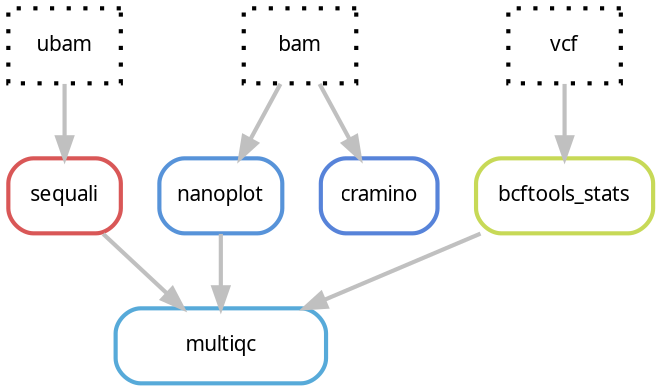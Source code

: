 digraph snakemake_dag {
	graph [bb="0,0,292,180",
		bgcolor=white,
		margin=0
	];
	node [fontname=sans,
		fontsize=10,
		label="\N",
		penwidth=2,
		shape=box,
		style=rounded
	];
	edge [color=grey,
		penwidth=2
	];
	1	 [color="0.56 0.6 0.85",
		height=0.5,
		label=multiqc,
		pos="129,90",
		width=1.4028];
	2	 [color="0.00 0.6 0.85",
		height=0.5,
		label=sequali,
		pos="27,162",
		width=0.75];
	2 -> 1	 [pos="e,103.27,108.16 52.739,143.83 65.544,134.79 81.191,123.75 94.972,114.02"];
	3	 [color="0.59 0.6 0.85",
		height=0.5,
		label=nanoplot,
		pos="110,162",
		width=0.81944];
	3 -> 1	 [pos="e,124.14,108.41 114.79,143.83 116.85,136.05 119.3,126.77 121.58,118.13"];
	4	 [color="0.19 0.6 0.85",
		height=0.5,
		label=bcftools_stats,
		pos="204,162",
		width=1.1806];
	4 -> 1	 [pos="e,147.92,108.16 185.07,143.83 176.01,135.13 165.02,124.58 155.17,115.13"];
	5	 [color="0.61 0.6 0.85",
		height=0.5,
		label=cramino,
		pos="264,90",
		width=0.77778];
	6[label = "ubam", color = "0.0 0.0 0.0", style="dotted"];
	7[label = "bam", color = "0.0 0.0 0.0", style="dotted"];
	8[label = "vcf", color = "0.0 0.0 0.0", style="dotted"];
	6 -> 2
	7 -> 3
	8 -> 4
	7 -> 5
}
